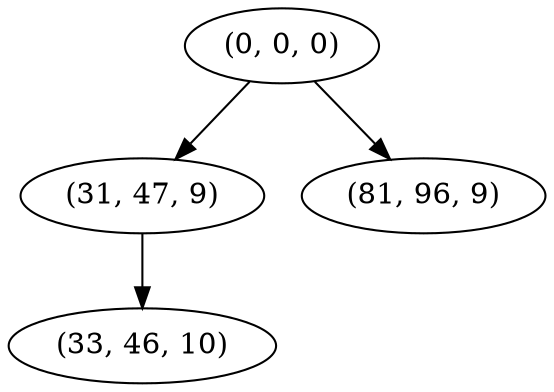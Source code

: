 digraph tree {
    "(0, 0, 0)";
    "(31, 47, 9)";
    "(33, 46, 10)";
    "(81, 96, 9)";
    "(0, 0, 0)" -> "(31, 47, 9)";
    "(0, 0, 0)" -> "(81, 96, 9)";
    "(31, 47, 9)" -> "(33, 46, 10)";
}
